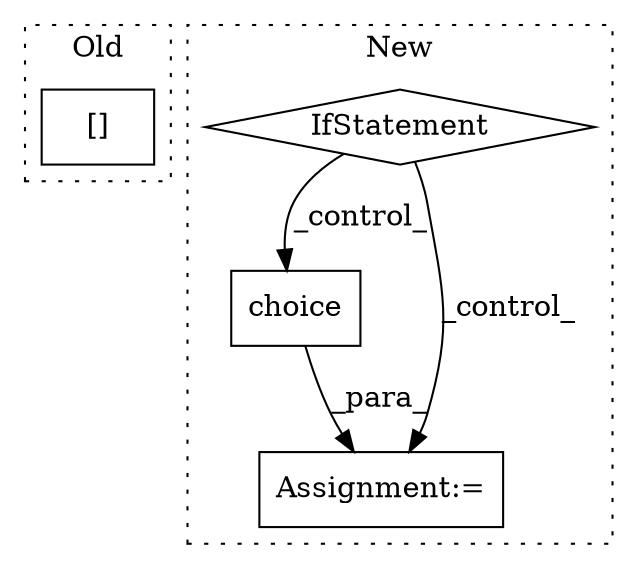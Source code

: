 digraph G {
subgraph cluster0 {
1 [label="[]" a="2" s="1408,1419" l="4,1" shape="box"];
label = "Old";
style="dotted";
}
subgraph cluster1 {
2 [label="choice" a="32" s="938,963" l="7,1" shape="box"];
3 [label="Assignment:=" a="7" s="930" l="1" shape="box"];
4 [label="IfStatement" a="25" s="840,860" l="4,2" shape="diamond"];
label = "New";
style="dotted";
}
2 -> 3 [label="_para_"];
4 -> 3 [label="_control_"];
4 -> 2 [label="_control_"];
}